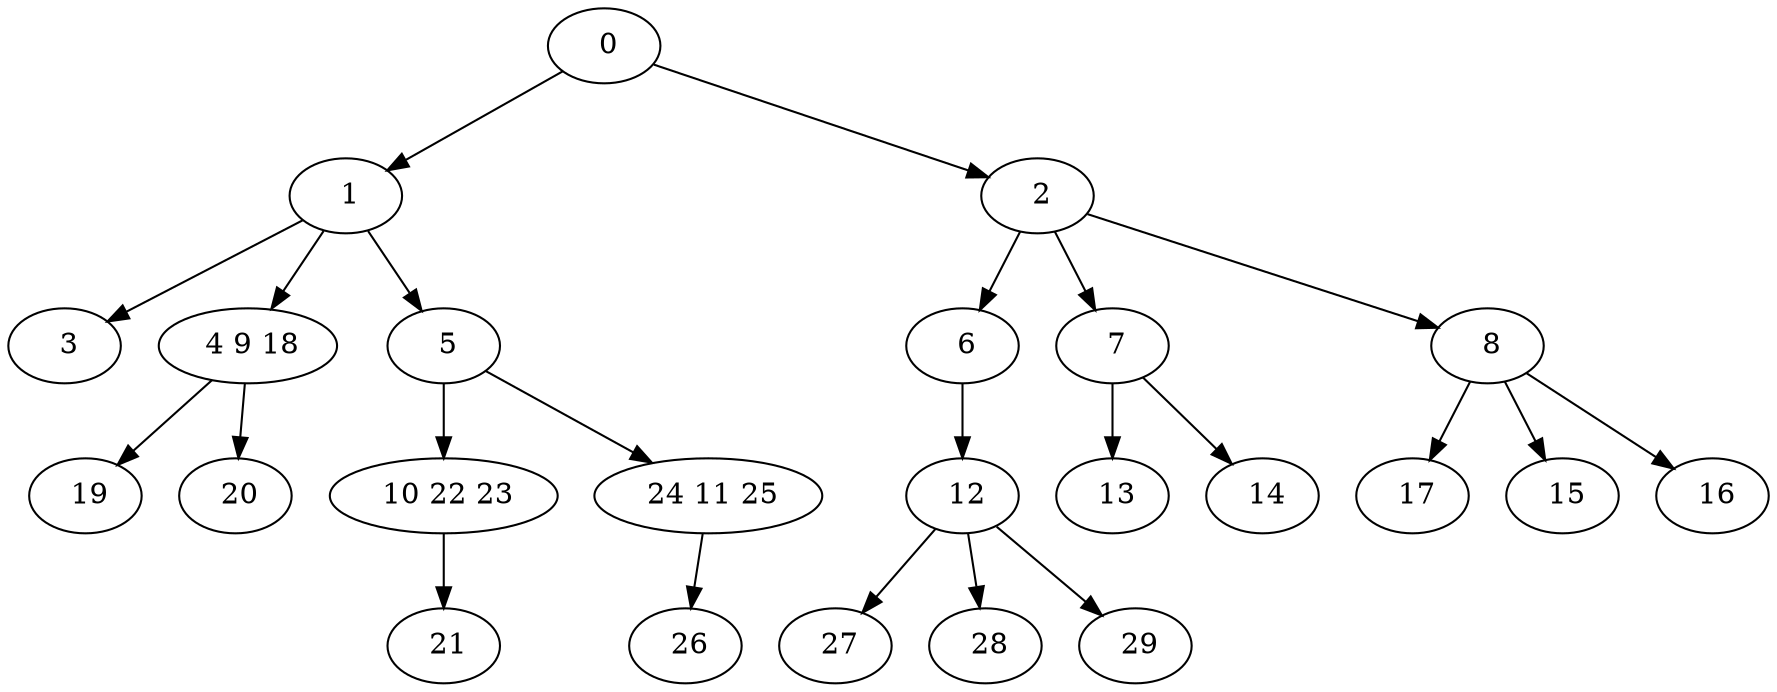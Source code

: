digraph mytree {
" 0" -> " 1";
" 0" -> " 2";
" 1" -> " 3";
" 1" -> " 4 9 18";
" 1" -> " 5";
" 2" -> " 6";
" 2" -> " 7";
" 2" -> " 8";
" 3";
" 4 9 18" -> " 19";
" 4 9 18" -> " 20";
" 5" -> " 10 22 23";
" 5" -> " 24 11 25";
" 6" -> " 12";
" 7" -> " 13";
" 7" -> " 14";
" 8" -> " 17";
" 8" -> " 15";
" 8" -> " 16";
" 17";
" 19";
" 20";
" 10 22 23" -> " 21";
" 24 11 25" -> " 26";
" 12" -> " 27";
" 12" -> " 28";
" 12" -> " 29";
" 13";
" 14";
" 21";
" 27";
" 28";
" 29";
" 26";
" 15";
" 16";
}
